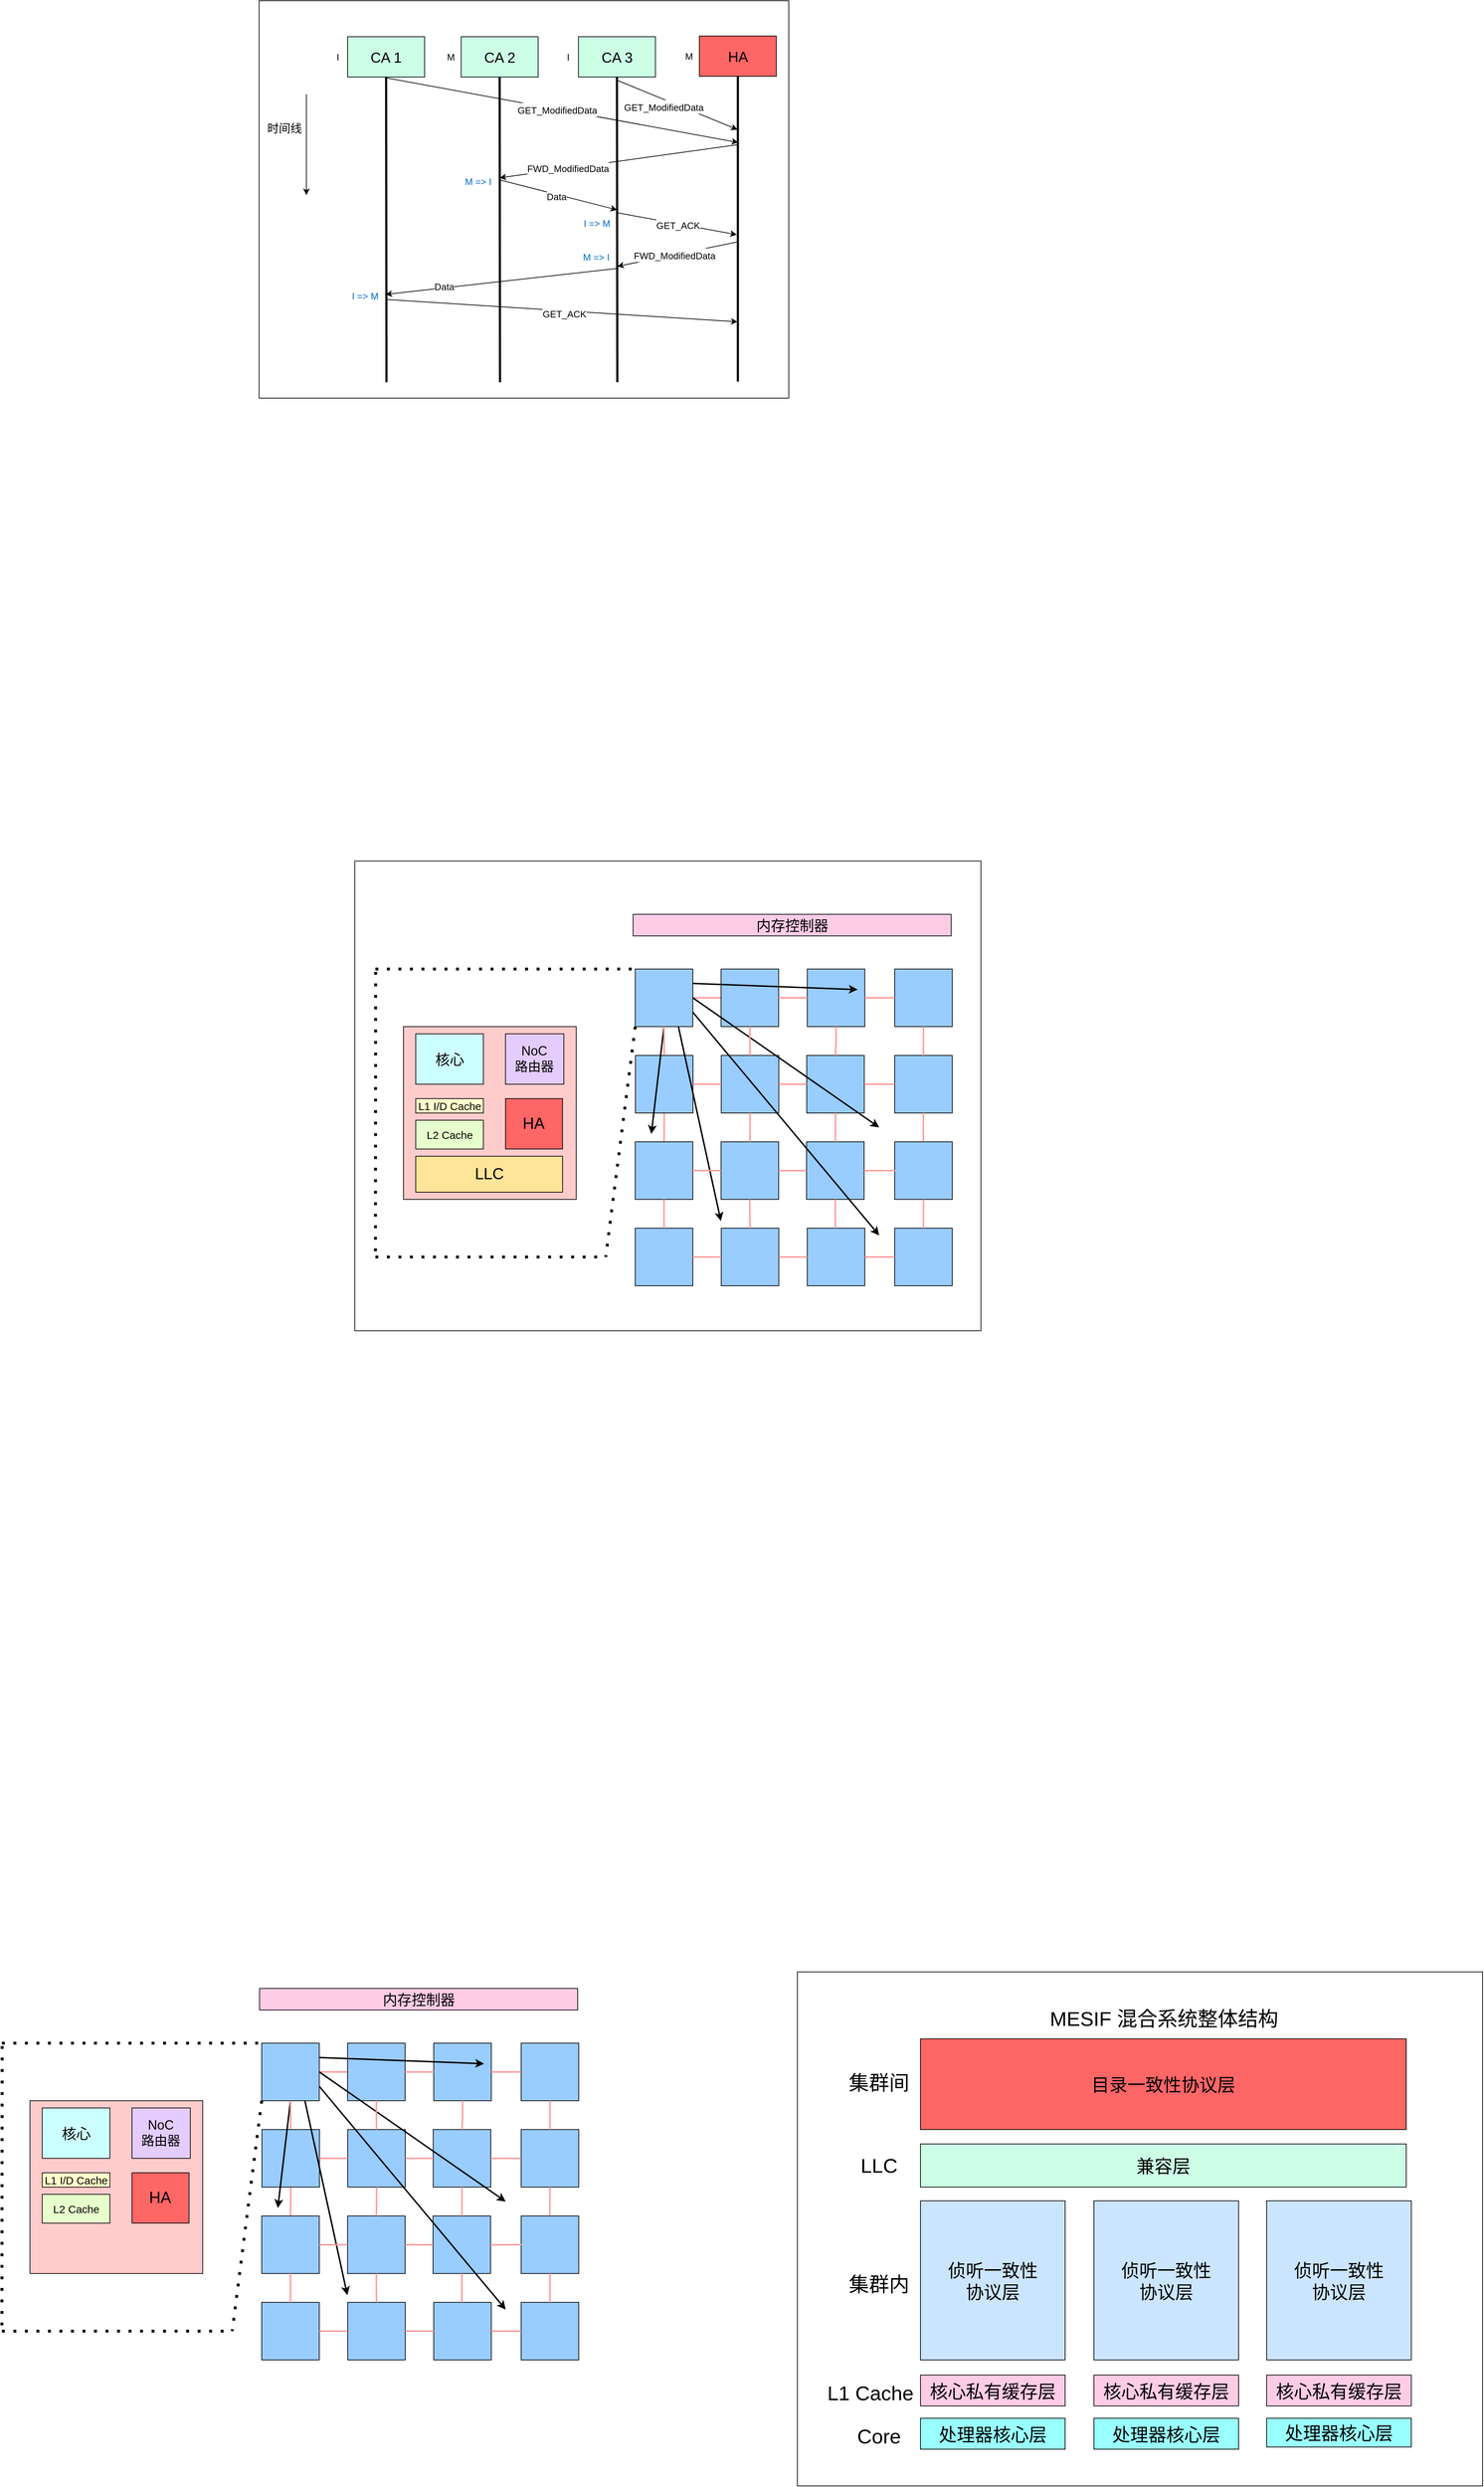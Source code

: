 <mxfile version="21.0.6" type="github">
  <diagram name="第 1 页" id="1rEfDb2yiEY_MHK7PYJG">
    <mxGraphModel dx="2028" dy="991" grid="0" gridSize="10" guides="1" tooltips="1" connect="1" arrows="1" fold="1" page="0" pageScale="1" pageWidth="827" pageHeight="1169" math="0" shadow="0">
      <root>
        <mxCell id="0" />
        <mxCell id="1" parent="0" />
        <mxCell id="KGkpmuMd2QOw67kdI5tv-34" value="" style="rounded=0;whiteSpace=wrap;html=1;sketch=0;fillStyle=auto;strokeWidth=1;fontSize=20;aspect=fixed;fillColor=default;" parent="1" vertex="1">
          <mxGeometry x="200" y="282" width="736" height="552" as="geometry" />
        </mxCell>
        <mxCell id="KGkpmuMd2QOw67kdI5tv-1" value="CA 1" style="rounded=0;whiteSpace=wrap;html=1;sketch=0;fillStyle=auto;strokeWidth=1;fontSize=20;fillColor=#CCFFE6;" parent="1" vertex="1">
          <mxGeometry x="323" y="332" width="107" height="56" as="geometry" />
        </mxCell>
        <mxCell id="KGkpmuMd2QOw67kdI5tv-2" value="CA 2" style="rounded=0;whiteSpace=wrap;html=1;sketch=0;fillStyle=auto;strokeWidth=1;fontSize=20;fillColor=#CCFFE6;" parent="1" vertex="1">
          <mxGeometry x="480.75" y="332" width="107" height="56" as="geometry" />
        </mxCell>
        <mxCell id="KGkpmuMd2QOw67kdI5tv-3" value="CA 3" style="rounded=0;whiteSpace=wrap;html=1;sketch=0;fillStyle=auto;strokeWidth=1;fontSize=20;fillColor=#CCFFE6;" parent="1" vertex="1">
          <mxGeometry x="643.75" y="332" width="107" height="56" as="geometry" />
        </mxCell>
        <mxCell id="KGkpmuMd2QOw67kdI5tv-4" value="" style="endArrow=none;html=1;rounded=0;fontSize=18;strokeWidth=3;exitX=0.5;exitY=1;exitDx=0;exitDy=0;" parent="1" source="KGkpmuMd2QOw67kdI5tv-1" edge="1">
          <mxGeometry width="50" height="50" relative="1" as="geometry">
            <mxPoint x="312" y="542" as="sourcePoint" />
            <mxPoint x="377" y="812" as="targetPoint" />
          </mxGeometry>
        </mxCell>
        <mxCell id="KGkpmuMd2QOw67kdI5tv-5" value="" style="endArrow=none;html=1;rounded=0;fontSize=18;strokeWidth=3;exitX=0.5;exitY=1;exitDx=0;exitDy=0;" parent="1" source="KGkpmuMd2QOw67kdI5tv-2" edge="1">
          <mxGeometry width="50" height="50" relative="1" as="geometry">
            <mxPoint x="546.5" y="402" as="sourcePoint" />
            <mxPoint x="534.75" y="812" as="targetPoint" />
          </mxGeometry>
        </mxCell>
        <mxCell id="KGkpmuMd2QOw67kdI5tv-6" value="" style="endArrow=none;html=1;rounded=0;fontSize=18;strokeWidth=3;exitX=0.5;exitY=1;exitDx=0;exitDy=0;" parent="1" source="KGkpmuMd2QOw67kdI5tv-3" edge="1">
          <mxGeometry width="50" height="50" relative="1" as="geometry">
            <mxPoint x="711.75" y="702" as="sourcePoint" />
            <mxPoint x="697.75" y="812" as="targetPoint" />
          </mxGeometry>
        </mxCell>
        <mxCell id="KGkpmuMd2QOw67kdI5tv-7" value="" style="endArrow=classic;html=1;rounded=0;fontSize=16;" parent="1" edge="1">
          <mxGeometry width="50" height="50" relative="1" as="geometry">
            <mxPoint x="265.75" y="412" as="sourcePoint" />
            <mxPoint x="265.75" y="552" as="targetPoint" />
          </mxGeometry>
        </mxCell>
        <mxCell id="KGkpmuMd2QOw67kdI5tv-8" value="I" style="text;html=1;align=center;verticalAlign=middle;resizable=0;points=[];autosize=1;strokeColor=none;fillColor=none;fontSize=13;" parent="1" vertex="1">
          <mxGeometry x="294" y="345" width="30" height="30" as="geometry" />
        </mxCell>
        <mxCell id="KGkpmuMd2QOw67kdI5tv-9" value="M" style="text;html=1;align=center;verticalAlign=middle;resizable=0;points=[];autosize=1;strokeColor=none;fillColor=none;fontSize=13;" parent="1" vertex="1">
          <mxGeometry x="451.75" y="346" width="29" height="28" as="geometry" />
        </mxCell>
        <mxCell id="KGkpmuMd2QOw67kdI5tv-10" value="I" style="text;html=1;align=center;verticalAlign=middle;resizable=0;points=[];autosize=1;strokeColor=none;fillColor=none;fontSize=13;" parent="1" vertex="1">
          <mxGeometry x="613.75" y="345" width="30" height="30" as="geometry" />
        </mxCell>
        <mxCell id="KGkpmuMd2QOw67kdI5tv-11" value="&lt;span style=&quot;font-size: 13px;&quot;&gt;&lt;font color=&quot;#0066cc&quot;&gt;M =&amp;gt; I&lt;/font&gt;&lt;br&gt;&lt;/span&gt;" style="text;html=1;align=center;verticalAlign=middle;resizable=0;points=[];autosize=1;strokeColor=none;fillColor=none;fontSize=16;labelBackgroundColor=default;" parent="1" vertex="1">
          <mxGeometry x="476.75" y="516" width="55" height="31" as="geometry" />
        </mxCell>
        <mxCell id="KGkpmuMd2QOw67kdI5tv-12" value="" style="endArrow=classic;html=1;rounded=0;fontSize=13;entryX=1.011;entryY=-0.048;entryDx=0;entryDy=0;entryPerimeter=0;" parent="1" target="KGkpmuMd2QOw67kdI5tv-13" edge="1">
          <mxGeometry width="50" height="50" relative="1" as="geometry">
            <mxPoint x="534.75" y="531" as="sourcePoint" />
            <mxPoint x="699.75" y="575" as="targetPoint" />
          </mxGeometry>
        </mxCell>
        <mxCell id="KGkpmuMd2QOw67kdI5tv-13" value="&lt;span style=&quot;font-size: 13px;&quot;&gt;&lt;font color=&quot;#0066cc&quot;&gt;I =&amp;gt; M&lt;/font&gt;&lt;br&gt;&lt;/span&gt;" style="text;html=1;align=center;verticalAlign=middle;resizable=0;points=[];autosize=1;strokeColor=none;fillColor=none;fontSize=16;labelBackgroundColor=default;" parent="1" vertex="1">
          <mxGeometry x="641.75" y="574" width="55" height="31" as="geometry" />
        </mxCell>
        <mxCell id="KGkpmuMd2QOw67kdI5tv-14" value="" style="endArrow=classic;html=1;rounded=0;fontSize=13;" parent="1" edge="1">
          <mxGeometry width="50" height="50" relative="1" as="geometry">
            <mxPoint x="698.75" y="393" as="sourcePoint" />
            <mxPoint x="864.75" y="461" as="targetPoint" />
          </mxGeometry>
        </mxCell>
        <mxCell id="KGkpmuMd2QOw67kdI5tv-15" value="&lt;span style=&quot;font-size: 13px;&quot;&gt;GET_ModifiedData&lt;br&gt;&lt;/span&gt;" style="text;html=1;align=center;verticalAlign=middle;resizable=0;points=[];autosize=1;strokeColor=none;fillColor=none;fontSize=16;labelBackgroundColor=default;" parent="1" vertex="1">
          <mxGeometry x="697.75" y="413" width="129" height="31" as="geometry" />
        </mxCell>
        <mxCell id="KGkpmuMd2QOw67kdI5tv-16" value="&lt;span style=&quot;font-size: 13px;&quot;&gt;Data&lt;br&gt;&lt;/span&gt;" style="text;html=1;align=center;verticalAlign=middle;resizable=0;points=[];autosize=1;strokeColor=none;fillColor=none;fontSize=16;labelBackgroundColor=default;" parent="1" vertex="1">
          <mxGeometry x="590.75" y="537" width="45" height="31" as="geometry" />
        </mxCell>
        <mxCell id="KGkpmuMd2QOw67kdI5tv-17" value="" style="endArrow=classic;html=1;rounded=0;fontSize=13;" parent="1" edge="1">
          <mxGeometry width="50" height="50" relative="1" as="geometry">
            <mxPoint x="375.75" y="389" as="sourcePoint" />
            <mxPoint x="865.75" y="479" as="targetPoint" />
          </mxGeometry>
        </mxCell>
        <mxCell id="KGkpmuMd2QOw67kdI5tv-18" value="&lt;span style=&quot;font-size: 13px;&quot;&gt;GET_ModifiedData&lt;br&gt;&lt;/span&gt;" style="text;html=1;align=center;verticalAlign=middle;resizable=0;points=[];autosize=1;strokeColor=none;fillColor=none;fontSize=16;labelBackgroundColor=default;" parent="1" vertex="1">
          <mxGeometry x="549.75" y="417" width="129" height="31" as="geometry" />
        </mxCell>
        <mxCell id="KGkpmuMd2QOw67kdI5tv-19" value="HA" style="rounded=0;whiteSpace=wrap;html=1;sketch=0;fillStyle=auto;strokeWidth=1;fontSize=20;fillColor=#FF6666;" parent="1" vertex="1">
          <mxGeometry x="811.75" y="331" width="107" height="56" as="geometry" />
        </mxCell>
        <mxCell id="KGkpmuMd2QOw67kdI5tv-20" value="" style="endArrow=none;html=1;rounded=0;fontSize=18;strokeWidth=3;exitX=0.5;exitY=1;exitDx=0;exitDy=0;" parent="1" source="KGkpmuMd2QOw67kdI5tv-19" edge="1">
          <mxGeometry width="50" height="50" relative="1" as="geometry">
            <mxPoint x="788.25" y="631" as="sourcePoint" />
            <mxPoint x="865.25" y="811" as="targetPoint" />
          </mxGeometry>
        </mxCell>
        <mxCell id="KGkpmuMd2QOw67kdI5tv-21" value="M" style="text;html=1;align=center;verticalAlign=middle;resizable=0;points=[];autosize=1;strokeColor=none;fillColor=none;fontSize=13;" parent="1" vertex="1">
          <mxGeometry x="781.75" y="344" width="30" height="30" as="geometry" />
        </mxCell>
        <mxCell id="KGkpmuMd2QOw67kdI5tv-22" value="" style="endArrow=classic;html=1;rounded=0;fontSize=13;exitX=1.04;exitY=0.089;exitDx=0;exitDy=0;exitPerimeter=0;" parent="1" source="KGkpmuMd2QOw67kdI5tv-13" edge="1">
          <mxGeometry width="50" height="50" relative="1" as="geometry">
            <mxPoint x="739.75" y="502" as="sourcePoint" />
            <mxPoint x="863.75" y="607" as="targetPoint" />
          </mxGeometry>
        </mxCell>
        <mxCell id="KGkpmuMd2QOw67kdI5tv-23" value="" style="endArrow=classic;html=1;rounded=0;fontSize=13;entryX=1.044;entryY=0.389;entryDx=0;entryDy=0;entryPerimeter=0;" parent="1" target="KGkpmuMd2QOw67kdI5tv-11" edge="1">
          <mxGeometry width="50" height="50" relative="1" as="geometry">
            <mxPoint x="864.75" y="482" as="sourcePoint" />
            <mxPoint x="928.75" y="564" as="targetPoint" />
          </mxGeometry>
        </mxCell>
        <mxCell id="KGkpmuMd2QOw67kdI5tv-24" value="&lt;span style=&quot;font-size: 13px;&quot;&gt;GET_ACK&lt;br&gt;&lt;/span&gt;" style="text;html=1;align=center;verticalAlign=middle;resizable=0;points=[];autosize=1;strokeColor=none;fillColor=none;fontSize=16;labelBackgroundColor=default;" parent="1" vertex="1">
          <mxGeometry x="742.75" y="577" width="79" height="31" as="geometry" />
        </mxCell>
        <mxCell id="KGkpmuMd2QOw67kdI5tv-25" value="&lt;span style=&quot;font-size: 13px;&quot;&gt;FWD_ModifiedData&lt;br&gt;&lt;/span&gt;" style="text;html=1;align=center;verticalAlign=middle;resizable=0;points=[];autosize=1;strokeColor=none;fillColor=none;fontSize=16;labelBackgroundColor=default;" parent="1" vertex="1">
          <mxGeometry x="563.75" y="498" width="131" height="31" as="geometry" />
        </mxCell>
        <mxCell id="KGkpmuMd2QOw67kdI5tv-26" value="" style="endArrow=classic;html=1;rounded=0;fontSize=13;" parent="1" edge="1">
          <mxGeometry width="50" height="50" relative="1" as="geometry">
            <mxPoint x="864.75" y="617" as="sourcePoint" />
            <mxPoint x="697.75" y="651" as="targetPoint" />
          </mxGeometry>
        </mxCell>
        <mxCell id="KGkpmuMd2QOw67kdI5tv-27" value="&lt;span style=&quot;font-size: 13px;&quot;&gt;FWD_ModifiedData&lt;br&gt;&lt;/span&gt;" style="text;html=1;align=center;verticalAlign=middle;resizable=0;points=[];autosize=1;strokeColor=none;fillColor=none;fontSize=16;labelBackgroundColor=default;" parent="1" vertex="1">
          <mxGeometry x="711.75" y="619" width="131" height="31" as="geometry" />
        </mxCell>
        <mxCell id="KGkpmuMd2QOw67kdI5tv-28" value="" style="endArrow=classic;html=1;rounded=0;fontSize=13;" parent="1" edge="1">
          <mxGeometry width="50" height="50" relative="1" as="geometry">
            <mxPoint x="696.75" y="654" as="sourcePoint" />
            <mxPoint x="375.75" y="690" as="targetPoint" />
          </mxGeometry>
        </mxCell>
        <mxCell id="KGkpmuMd2QOw67kdI5tv-29" value="&lt;span style=&quot;font-size: 13px;&quot;&gt;Data&lt;br&gt;&lt;/span&gt;" style="text;html=1;align=center;verticalAlign=middle;resizable=0;points=[];autosize=1;strokeColor=none;fillColor=none;fontSize=16;labelBackgroundColor=default;" parent="1" vertex="1">
          <mxGeometry x="434.75" y="662" width="45" height="31" as="geometry" />
        </mxCell>
        <mxCell id="KGkpmuMd2QOw67kdI5tv-30" value="&lt;span style=&quot;font-size: 13px;&quot;&gt;&lt;font color=&quot;#0066cc&quot;&gt;M =&amp;gt; I&lt;/font&gt;&lt;br&gt;&lt;/span&gt;" style="text;html=1;align=center;verticalAlign=middle;resizable=0;points=[];autosize=1;strokeColor=none;fillColor=none;fontSize=16;labelBackgroundColor=default;" parent="1" vertex="1">
          <mxGeometry x="640.75" y="621" width="55" height="31" as="geometry" />
        </mxCell>
        <mxCell id="KGkpmuMd2QOw67kdI5tv-31" value="&lt;span style=&quot;font-size: 13px;&quot;&gt;&lt;font color=&quot;#0066cc&quot;&gt;I =&amp;gt; M&lt;/font&gt;&lt;br&gt;&lt;/span&gt;" style="text;html=1;align=center;verticalAlign=middle;resizable=0;points=[];autosize=1;strokeColor=none;fillColor=none;fontSize=16;labelBackgroundColor=default;" parent="1" vertex="1">
          <mxGeometry x="319.75" y="675" width="55" height="31" as="geometry" />
        </mxCell>
        <mxCell id="KGkpmuMd2QOw67kdI5tv-32" value="" style="endArrow=classic;html=1;rounded=0;fontSize=13;" parent="1" edge="1">
          <mxGeometry width="50" height="50" relative="1" as="geometry">
            <mxPoint x="376.75" y="697" as="sourcePoint" />
            <mxPoint x="864.75" y="728" as="targetPoint" />
          </mxGeometry>
        </mxCell>
        <mxCell id="KGkpmuMd2QOw67kdI5tv-33" value="&lt;span style=&quot;font-size: 13px;&quot;&gt;GET_ACK&lt;br&gt;&lt;/span&gt;" style="text;html=1;align=center;verticalAlign=middle;resizable=0;points=[];autosize=1;strokeColor=none;fillColor=none;fontSize=16;labelBackgroundColor=default;" parent="1" vertex="1">
          <mxGeometry x="584.75" y="700" width="79" height="31" as="geometry" />
        </mxCell>
        <mxCell id="KGkpmuMd2QOw67kdI5tv-35" value="时间线" style="text;html=1;align=center;verticalAlign=middle;resizable=0;points=[];autosize=1;strokeColor=none;fillColor=none;fontSize=16;" parent="1" vertex="1">
          <mxGeometry x="200" y="444" width="70" height="30" as="geometry" />
        </mxCell>
        <mxCell id="KPo1hF3Pp7Ah8lo9h1-q-1" value="" style="rounded=0;whiteSpace=wrap;html=1;sketch=0;fillStyle=auto;strokeWidth=1;fontSize=20;aspect=fixed;" vertex="1" parent="1">
          <mxGeometry x="333" y="1477" width="869.99" height="652.5" as="geometry" />
        </mxCell>
        <mxCell id="KPo1hF3Pp7Ah8lo9h1-q-35" style="edgeStyle=orthogonalEdgeStyle;rounded=0;orthogonalLoop=1;jettySize=auto;html=1;exitX=1;exitY=0.5;exitDx=0;exitDy=0;endArrow=none;endFill=0;strokeColor=#FF9999;strokeWidth=2;" edge="1" parent="1" source="KPo1hF3Pp7Ah8lo9h1-q-2" target="KPo1hF3Pp7Ah8lo9h1-q-3">
          <mxGeometry relative="1" as="geometry" />
        </mxCell>
        <mxCell id="KPo1hF3Pp7Ah8lo9h1-q-2" value="" style="whiteSpace=wrap;html=1;aspect=fixed;labelBackgroundColor=default;strokeColor=default;fontSize=13;fillColor=#99CCFF;" vertex="1" parent="1">
          <mxGeometry x="722.66" y="1627" width="80" height="80" as="geometry" />
        </mxCell>
        <mxCell id="KPo1hF3Pp7Ah8lo9h1-q-3" value="" style="whiteSpace=wrap;html=1;aspect=fixed;labelBackgroundColor=default;strokeColor=default;fontSize=13;fillColor=#99CCFF;" vertex="1" parent="1">
          <mxGeometry x="841.91" y="1627" width="80" height="80" as="geometry" />
        </mxCell>
        <mxCell id="KPo1hF3Pp7Ah8lo9h1-q-4" value="" style="whiteSpace=wrap;html=1;aspect=fixed;labelBackgroundColor=default;strokeColor=default;fontSize=13;fillColor=#99CCFF;" vertex="1" parent="1">
          <mxGeometry x="961.66" y="1627" width="80" height="80" as="geometry" />
        </mxCell>
        <mxCell id="KPo1hF3Pp7Ah8lo9h1-q-36" style="edgeStyle=orthogonalEdgeStyle;rounded=0;orthogonalLoop=1;jettySize=auto;html=1;exitX=0.5;exitY=1;exitDx=0;exitDy=0;strokeWidth=2;endArrow=none;endFill=0;strokeColor=#FF9999;" edge="1" parent="1" source="KPo1hF3Pp7Ah8lo9h1-q-5" target="KPo1hF3Pp7Ah8lo9h1-q-8">
          <mxGeometry relative="1" as="geometry" />
        </mxCell>
        <mxCell id="KPo1hF3Pp7Ah8lo9h1-q-5" value="" style="whiteSpace=wrap;html=1;aspect=fixed;labelBackgroundColor=default;strokeColor=default;fontSize=13;fillColor=#99CCFF;" vertex="1" parent="1">
          <mxGeometry x="722.91" y="1747" width="80" height="80" as="geometry" />
        </mxCell>
        <mxCell id="KPo1hF3Pp7Ah8lo9h1-q-6" value="" style="whiteSpace=wrap;html=1;aspect=fixed;labelBackgroundColor=default;strokeColor=default;fontSize=13;fillColor=#99CCFF;" vertex="1" parent="1">
          <mxGeometry x="842.16" y="1747" width="80" height="80" as="geometry" />
        </mxCell>
        <mxCell id="KPo1hF3Pp7Ah8lo9h1-q-7" value="" style="whiteSpace=wrap;html=1;aspect=fixed;labelBackgroundColor=default;strokeColor=default;fontSize=13;fillColor=#99CCFF;" vertex="1" parent="1">
          <mxGeometry x="960.91" y="1747" width="80" height="80" as="geometry" />
        </mxCell>
        <mxCell id="KPo1hF3Pp7Ah8lo9h1-q-8" value="" style="whiteSpace=wrap;html=1;aspect=fixed;labelBackgroundColor=default;strokeColor=default;fontSize=13;fillColor=#99CCFF;" vertex="1" parent="1">
          <mxGeometry x="722.66" y="1867" width="80" height="80" as="geometry" />
        </mxCell>
        <mxCell id="KPo1hF3Pp7Ah8lo9h1-q-9" value="" style="whiteSpace=wrap;html=1;aspect=fixed;labelBackgroundColor=default;strokeColor=default;fontSize=13;fillColor=#99CCFF;" vertex="1" parent="1">
          <mxGeometry x="841.91" y="1867" width="80" height="80" as="geometry" />
        </mxCell>
        <mxCell id="KPo1hF3Pp7Ah8lo9h1-q-10" value="" style="whiteSpace=wrap;html=1;aspect=fixed;labelBackgroundColor=default;strokeColor=default;fontSize=13;fillColor=#99CCFF;" vertex="1" parent="1">
          <mxGeometry x="960.66" y="1867" width="80" height="80" as="geometry" />
        </mxCell>
        <mxCell id="KPo1hF3Pp7Ah8lo9h1-q-11" value="&lt;font style=&quot;font-size: 20px;&quot;&gt;内存控制器&lt;/font&gt;" style="rounded=0;whiteSpace=wrap;html=1;labelBackgroundColor=none;strokeColor=default;fontSize=13;fillColor=#FFCCE6;" vertex="1" parent="1">
          <mxGeometry x="719.66" y="1551" width="442" height="30" as="geometry" />
        </mxCell>
        <mxCell id="KPo1hF3Pp7Ah8lo9h1-q-12" value="" style="whiteSpace=wrap;html=1;aspect=fixed;labelBackgroundColor=default;strokeColor=default;fontSize=13;fillColor=#99CCFF;" vertex="1" parent="1">
          <mxGeometry x="1083.16" y="1627" width="80" height="80" as="geometry" />
        </mxCell>
        <mxCell id="KPo1hF3Pp7Ah8lo9h1-q-13" value="" style="whiteSpace=wrap;html=1;aspect=fixed;labelBackgroundColor=default;strokeColor=default;fontSize=13;fillColor=#99CCFF;" vertex="1" parent="1">
          <mxGeometry x="1083.16" y="1747" width="80" height="80" as="geometry" />
        </mxCell>
        <mxCell id="KPo1hF3Pp7Ah8lo9h1-q-14" value="" style="whiteSpace=wrap;html=1;aspect=fixed;labelBackgroundColor=default;strokeColor=default;fontSize=13;fillColor=#99CCFF;" vertex="1" parent="1">
          <mxGeometry x="1083.16" y="1867" width="80" height="80" as="geometry" />
        </mxCell>
        <mxCell id="KPo1hF3Pp7Ah8lo9h1-q-15" value="" style="whiteSpace=wrap;html=1;aspect=fixed;labelBackgroundColor=default;strokeColor=default;fontSize=13;fillColor=#99CCFF;" vertex="1" parent="1">
          <mxGeometry x="722.66" y="1987" width="80" height="80" as="geometry" />
        </mxCell>
        <mxCell id="KPo1hF3Pp7Ah8lo9h1-q-16" value="" style="whiteSpace=wrap;html=1;aspect=fixed;labelBackgroundColor=default;strokeColor=default;fontSize=13;fillColor=#99CCFF;" vertex="1" parent="1">
          <mxGeometry x="842.16" y="1987" width="80" height="80" as="geometry" />
        </mxCell>
        <mxCell id="KPo1hF3Pp7Ah8lo9h1-q-17" value="" style="whiteSpace=wrap;html=1;aspect=fixed;labelBackgroundColor=default;strokeColor=default;fontSize=13;fillColor=#99CCFF;" vertex="1" parent="1">
          <mxGeometry x="961.66" y="1987" width="80" height="80" as="geometry" />
        </mxCell>
        <mxCell id="KPo1hF3Pp7Ah8lo9h1-q-18" value="" style="whiteSpace=wrap;html=1;aspect=fixed;labelBackgroundColor=default;strokeColor=default;fontSize=13;fillColor=#99CCFF;" vertex="1" parent="1">
          <mxGeometry x="1083.16" y="1987" width="80" height="80" as="geometry" />
        </mxCell>
        <mxCell id="KPo1hF3Pp7Ah8lo9h1-q-19" value="" style="whiteSpace=wrap;html=1;aspect=fixed;labelBackgroundColor=default;strokeColor=default;fontSize=13;fillColor=#FFCCCC;" vertex="1" parent="1">
          <mxGeometry x="400.66" y="1707" width="240" height="240" as="geometry" />
        </mxCell>
        <mxCell id="KPo1hF3Pp7Ah8lo9h1-q-20" value="&lt;font style=&quot;font-size: 15px;&quot;&gt;L1 I/D Cache&lt;/font&gt;" style="rounded=0;whiteSpace=wrap;html=1;labelBackgroundColor=none;strokeColor=default;fontSize=13;fillColor=#FFFFCC;" vertex="1" parent="1">
          <mxGeometry x="417.66" y="1807" width="94" height="20" as="geometry" />
        </mxCell>
        <mxCell id="KPo1hF3Pp7Ah8lo9h1-q-21" value="&lt;font style=&quot;font-size: 18px;&quot;&gt;NoC&lt;br&gt;路由器&lt;/font&gt;" style="rounded=0;whiteSpace=wrap;html=1;labelBackgroundColor=none;strokeColor=default;fontSize=13;fillColor=#E5CCFF;" vertex="1" parent="1">
          <mxGeometry x="542.41" y="1717" width="81" height="70" as="geometry" />
        </mxCell>
        <mxCell id="KPo1hF3Pp7Ah8lo9h1-q-22" value="&lt;font style=&quot;font-size: 20px;&quot;&gt;核心&lt;/font&gt;" style="rounded=0;whiteSpace=wrap;html=1;labelBackgroundColor=none;strokeColor=default;fontSize=13;fillColor=#CCFFFF;" vertex="1" parent="1">
          <mxGeometry x="417.66" y="1717" width="94" height="70" as="geometry" />
        </mxCell>
        <mxCell id="KPo1hF3Pp7Ah8lo9h1-q-23" value="&lt;font style=&quot;font-size: 15px;&quot;&gt;L2 Cache&lt;/font&gt;" style="rounded=0;whiteSpace=wrap;html=1;labelBackgroundColor=none;strokeColor=default;fontSize=13;fillColor=#E6FFCC;" vertex="1" parent="1">
          <mxGeometry x="417.66" y="1837" width="94" height="40" as="geometry" />
        </mxCell>
        <mxCell id="KPo1hF3Pp7Ah8lo9h1-q-24" value="&lt;font style=&quot;font-size: 22px;&quot;&gt;LLC&lt;/font&gt;" style="rounded=0;whiteSpace=wrap;html=1;labelBackgroundColor=none;strokeColor=default;fontSize=13;fillColor=#FFE599;" vertex="1" parent="1">
          <mxGeometry x="417.66" y="1887" width="204" height="50" as="geometry" />
        </mxCell>
        <mxCell id="KPo1hF3Pp7Ah8lo9h1-q-25" value="&lt;font style=&quot;font-size: 22px;&quot;&gt;HA&lt;/font&gt;" style="rounded=0;whiteSpace=wrap;html=1;labelBackgroundColor=none;strokeColor=default;fontSize=13;fillColor=#FF6666;" vertex="1" parent="1">
          <mxGeometry x="542.41" y="1807" width="79.25" height="70" as="geometry" />
        </mxCell>
        <mxCell id="KPo1hF3Pp7Ah8lo9h1-q-26" style="edgeStyle=none;rounded=0;orthogonalLoop=1;jettySize=auto;html=1;exitX=0.5;exitY=1;exitDx=0;exitDy=0;fontSize=13;endArrow=classic;endFill=1;strokeWidth=2;" edge="1" parent="1" source="KPo1hF3Pp7Ah8lo9h1-q-2">
          <mxGeometry relative="1" as="geometry">
            <mxPoint x="745" y="1856" as="targetPoint" />
          </mxGeometry>
        </mxCell>
        <mxCell id="KPo1hF3Pp7Ah8lo9h1-q-27" style="edgeStyle=none;rounded=0;orthogonalLoop=1;jettySize=auto;html=1;exitX=1;exitY=0.75;exitDx=0;exitDy=0;fontSize=13;endArrow=classic;endFill=1;strokeWidth=2;" edge="1" parent="1" source="KPo1hF3Pp7Ah8lo9h1-q-2">
          <mxGeometry relative="1" as="geometry">
            <mxPoint x="1061.66" y="1997" as="targetPoint" />
          </mxGeometry>
        </mxCell>
        <mxCell id="KPo1hF3Pp7Ah8lo9h1-q-28" style="edgeStyle=none;rounded=0;orthogonalLoop=1;jettySize=auto;html=1;exitX=1;exitY=0.5;exitDx=0;exitDy=0;fontSize=13;endArrow=classic;endFill=1;strokeWidth=2;" edge="1" parent="1" source="KPo1hF3Pp7Ah8lo9h1-q-2">
          <mxGeometry relative="1" as="geometry">
            <mxPoint x="1061.66" y="1847" as="targetPoint" />
          </mxGeometry>
        </mxCell>
        <mxCell id="KPo1hF3Pp7Ah8lo9h1-q-29" style="edgeStyle=none;rounded=0;orthogonalLoop=1;jettySize=auto;html=1;exitX=1;exitY=0.25;exitDx=0;exitDy=0;fontSize=13;endArrow=classic;endFill=1;strokeWidth=2;" edge="1" parent="1" source="KPo1hF3Pp7Ah8lo9h1-q-2">
          <mxGeometry relative="1" as="geometry">
            <mxPoint x="1031.66" y="1655.513" as="targetPoint" />
          </mxGeometry>
        </mxCell>
        <mxCell id="KPo1hF3Pp7Ah8lo9h1-q-30" style="edgeStyle=none;rounded=0;orthogonalLoop=1;jettySize=auto;html=1;exitX=0.75;exitY=1;exitDx=0;exitDy=0;fontSize=13;endArrow=classic;endFill=1;strokeWidth=2;" edge="1" parent="1" source="KPo1hF3Pp7Ah8lo9h1-q-2">
          <mxGeometry relative="1" as="geometry">
            <mxPoint x="841.66" y="1977" as="targetPoint" />
          </mxGeometry>
        </mxCell>
        <mxCell id="KPo1hF3Pp7Ah8lo9h1-q-31" value="" style="endArrow=none;dashed=1;html=1;dashPattern=1 3;strokeWidth=4;rounded=0;strokeColor=default;fontSize=15;endSize=6;elbow=vertical;entryX=0;entryY=0;entryDx=0;entryDy=0;" edge="1" parent="1" target="KPo1hF3Pp7Ah8lo9h1-q-2">
          <mxGeometry width="50" height="50" relative="1" as="geometry">
            <mxPoint x="361.66" y="1627" as="sourcePoint" />
            <mxPoint x="671.66" y="1627" as="targetPoint" />
          </mxGeometry>
        </mxCell>
        <mxCell id="KPo1hF3Pp7Ah8lo9h1-q-32" value="" style="endArrow=none;dashed=1;html=1;dashPattern=1 3;strokeWidth=4;rounded=0;strokeColor=default;fontSize=15;endSize=6;elbow=vertical;" edge="1" parent="1">
          <mxGeometry width="50" height="50" relative="1" as="geometry">
            <mxPoint x="362" y="1631" as="sourcePoint" />
            <mxPoint x="361.66" y="2027" as="targetPoint" />
          </mxGeometry>
        </mxCell>
        <mxCell id="KPo1hF3Pp7Ah8lo9h1-q-33" value="" style="endArrow=none;dashed=1;html=1;dashPattern=1 3;strokeWidth=4;rounded=0;strokeColor=default;fontSize=15;endSize=6;elbow=vertical;" edge="1" parent="1">
          <mxGeometry width="50" height="50" relative="1" as="geometry">
            <mxPoint x="361.66" y="2027" as="sourcePoint" />
            <mxPoint x="681.66" y="2027" as="targetPoint" />
          </mxGeometry>
        </mxCell>
        <mxCell id="KPo1hF3Pp7Ah8lo9h1-q-34" value="" style="endArrow=none;dashed=1;html=1;dashPattern=1 3;strokeWidth=4;rounded=0;strokeColor=default;fontSize=15;endSize=6;elbow=vertical;exitX=0;exitY=1;exitDx=0;exitDy=0;" edge="1" parent="1" source="KPo1hF3Pp7Ah8lo9h1-q-2">
          <mxGeometry width="50" height="50" relative="1" as="geometry">
            <mxPoint x="161.66" y="1977" as="sourcePoint" />
            <mxPoint x="681.66" y="2027" as="targetPoint" />
          </mxGeometry>
        </mxCell>
        <mxCell id="KPo1hF3Pp7Ah8lo9h1-q-37" style="edgeStyle=orthogonalEdgeStyle;rounded=0;orthogonalLoop=1;jettySize=auto;html=1;exitX=0.5;exitY=1;exitDx=0;exitDy=0;strokeWidth=2;endArrow=none;endFill=0;strokeColor=#FF9999;entryX=0.5;entryY=0;entryDx=0;entryDy=0;" edge="1" parent="1" source="KPo1hF3Pp7Ah8lo9h1-q-8" target="KPo1hF3Pp7Ah8lo9h1-q-15">
          <mxGeometry relative="1" as="geometry">
            <mxPoint x="676" y="2107" as="sourcePoint" />
            <mxPoint x="676" y="2147" as="targetPoint" />
          </mxGeometry>
        </mxCell>
        <mxCell id="KPo1hF3Pp7Ah8lo9h1-q-38" style="edgeStyle=orthogonalEdgeStyle;rounded=0;orthogonalLoop=1;jettySize=auto;html=1;exitX=1;exitY=0.5;exitDx=0;exitDy=0;strokeWidth=2;endArrow=none;endFill=0;strokeColor=#FF9999;" edge="1" parent="1" source="KPo1hF3Pp7Ah8lo9h1-q-15">
          <mxGeometry relative="1" as="geometry">
            <mxPoint x="817" y="2112" as="sourcePoint" />
            <mxPoint x="842" y="2027" as="targetPoint" />
          </mxGeometry>
        </mxCell>
        <mxCell id="KPo1hF3Pp7Ah8lo9h1-q-39" style="edgeStyle=orthogonalEdgeStyle;rounded=0;orthogonalLoop=1;jettySize=auto;html=1;exitX=1;exitY=0.5;exitDx=0;exitDy=0;strokeWidth=2;endArrow=none;endFill=0;strokeColor=#FF9999;entryX=0;entryY=0.5;entryDx=0;entryDy=0;" edge="1" parent="1" source="KPo1hF3Pp7Ah8lo9h1-q-16" target="KPo1hF3Pp7Ah8lo9h1-q-17">
          <mxGeometry relative="1" as="geometry">
            <mxPoint x="911" y="2091" as="sourcePoint" />
            <mxPoint x="911" y="2131" as="targetPoint" />
          </mxGeometry>
        </mxCell>
        <mxCell id="KPo1hF3Pp7Ah8lo9h1-q-40" style="edgeStyle=orthogonalEdgeStyle;rounded=0;orthogonalLoop=1;jettySize=auto;html=1;exitX=1;exitY=0.5;exitDx=0;exitDy=0;strokeWidth=2;endArrow=none;endFill=0;strokeColor=#FF9999;entryX=0;entryY=0.5;entryDx=0;entryDy=0;" edge="1" parent="1" source="KPo1hF3Pp7Ah8lo9h1-q-17" target="KPo1hF3Pp7Ah8lo9h1-q-18">
          <mxGeometry relative="1" as="geometry">
            <mxPoint x="1047" y="2109" as="sourcePoint" />
            <mxPoint x="1047" y="2149" as="targetPoint" />
          </mxGeometry>
        </mxCell>
        <mxCell id="KPo1hF3Pp7Ah8lo9h1-q-41" style="edgeStyle=orthogonalEdgeStyle;rounded=0;orthogonalLoop=1;jettySize=auto;html=1;exitX=0.5;exitY=1;exitDx=0;exitDy=0;strokeWidth=2;endArrow=none;endFill=0;strokeColor=#FF9999;entryX=0.5;entryY=0;entryDx=0;entryDy=0;" edge="1" parent="1" source="KPo1hF3Pp7Ah8lo9h1-q-14" target="KPo1hF3Pp7Ah8lo9h1-q-18">
          <mxGeometry relative="1" as="geometry">
            <mxPoint x="1215" y="1955" as="sourcePoint" />
            <mxPoint x="1215" y="1995" as="targetPoint" />
          </mxGeometry>
        </mxCell>
        <mxCell id="KPo1hF3Pp7Ah8lo9h1-q-42" style="edgeStyle=orthogonalEdgeStyle;rounded=0;orthogonalLoop=1;jettySize=auto;html=1;exitX=0.5;exitY=1;exitDx=0;exitDy=0;strokeWidth=2;endArrow=none;endFill=0;strokeColor=#FF9999;" edge="1" parent="1" source="KPo1hF3Pp7Ah8lo9h1-q-13">
          <mxGeometry relative="1" as="geometry">
            <mxPoint x="1223" y="1828" as="sourcePoint" />
            <mxPoint x="1123" y="1866" as="targetPoint" />
          </mxGeometry>
        </mxCell>
        <mxCell id="KPo1hF3Pp7Ah8lo9h1-q-43" style="edgeStyle=orthogonalEdgeStyle;rounded=0;orthogonalLoop=1;jettySize=auto;html=1;exitX=0.5;exitY=1;exitDx=0;exitDy=0;strokeWidth=2;endArrow=none;endFill=0;strokeColor=#FF9999;" edge="1" parent="1" source="KPo1hF3Pp7Ah8lo9h1-q-12" target="KPo1hF3Pp7Ah8lo9h1-q-13">
          <mxGeometry relative="1" as="geometry">
            <mxPoint x="1223" y="1724" as="sourcePoint" />
            <mxPoint x="1223" y="1764" as="targetPoint" />
          </mxGeometry>
        </mxCell>
        <mxCell id="KPo1hF3Pp7Ah8lo9h1-q-44" style="edgeStyle=orthogonalEdgeStyle;rounded=0;orthogonalLoop=1;jettySize=auto;html=1;exitX=1;exitY=0.5;exitDx=0;exitDy=0;strokeWidth=2;endArrow=none;endFill=0;strokeColor=#FF9999;entryX=0;entryY=0.5;entryDx=0;entryDy=0;" edge="1" parent="1" source="KPo1hF3Pp7Ah8lo9h1-q-4" target="KPo1hF3Pp7Ah8lo9h1-q-12">
          <mxGeometry relative="1" as="geometry">
            <mxPoint x="1206" y="1685" as="sourcePoint" />
            <mxPoint x="1084" y="1665" as="targetPoint" />
            <Array as="points" />
          </mxGeometry>
        </mxCell>
        <mxCell id="KPo1hF3Pp7Ah8lo9h1-q-45" style="edgeStyle=orthogonalEdgeStyle;rounded=0;orthogonalLoop=1;jettySize=auto;html=1;exitX=1;exitY=0.5;exitDx=0;exitDy=0;strokeWidth=2;endArrow=none;endFill=0;strokeColor=#FF9999;" edge="1" parent="1" source="KPo1hF3Pp7Ah8lo9h1-q-7">
          <mxGeometry relative="1" as="geometry">
            <mxPoint x="1211" y="1782" as="sourcePoint" />
            <mxPoint x="1083" y="1787" as="targetPoint" />
          </mxGeometry>
        </mxCell>
        <mxCell id="KPo1hF3Pp7Ah8lo9h1-q-46" style="edgeStyle=orthogonalEdgeStyle;rounded=0;orthogonalLoop=1;jettySize=auto;html=1;exitX=1;exitY=0.5;exitDx=0;exitDy=0;strokeWidth=2;endArrow=none;endFill=0;strokeColor=#FF9999;" edge="1" parent="1" source="KPo1hF3Pp7Ah8lo9h1-q-10">
          <mxGeometry relative="1" as="geometry">
            <mxPoint x="1228" y="1879" as="sourcePoint" />
            <mxPoint x="1084" y="1907" as="targetPoint" />
          </mxGeometry>
        </mxCell>
        <mxCell id="KPo1hF3Pp7Ah8lo9h1-q-47" style="edgeStyle=orthogonalEdgeStyle;rounded=0;orthogonalLoop=1;jettySize=auto;html=1;strokeWidth=2;endArrow=none;endFill=0;strokeColor=#FF9999;entryX=0;entryY=0.5;entryDx=0;entryDy=0;" edge="1" parent="1" source="KPo1hF3Pp7Ah8lo9h1-q-9" target="KPo1hF3Pp7Ah8lo9h1-q-10">
          <mxGeometry relative="1" as="geometry">
            <mxPoint x="926" y="1964" as="sourcePoint" />
            <mxPoint x="958" y="1907" as="targetPoint" />
          </mxGeometry>
        </mxCell>
        <mxCell id="KPo1hF3Pp7Ah8lo9h1-q-48" style="edgeStyle=orthogonalEdgeStyle;rounded=0;orthogonalLoop=1;jettySize=auto;html=1;exitX=0.5;exitY=1;exitDx=0;exitDy=0;strokeWidth=2;endArrow=none;endFill=0;strokeColor=#FF9999;" edge="1" parent="1" source="KPo1hF3Pp7Ah8lo9h1-q-10" target="KPo1hF3Pp7Ah8lo9h1-q-17">
          <mxGeometry relative="1" as="geometry">
            <mxPoint x="941" y="1964" as="sourcePoint" />
            <mxPoint x="941" y="2004" as="targetPoint" />
            <Array as="points">
              <mxPoint x="1001" y="1977" />
              <mxPoint x="1001" y="1977" />
            </Array>
          </mxGeometry>
        </mxCell>
        <mxCell id="KPo1hF3Pp7Ah8lo9h1-q-49" style="edgeStyle=orthogonalEdgeStyle;rounded=0;orthogonalLoop=1;jettySize=auto;html=1;exitX=0.5;exitY=1;exitDx=0;exitDy=0;strokeWidth=2;endArrow=none;endFill=0;strokeColor=#FF9999;entryX=0.5;entryY=0;entryDx=0;entryDy=0;" edge="1" parent="1" source="KPo1hF3Pp7Ah8lo9h1-q-7" target="KPo1hF3Pp7Ah8lo9h1-q-10">
          <mxGeometry relative="1" as="geometry">
            <mxPoint x="964" y="1837" as="sourcePoint" />
            <mxPoint x="964" y="1877" as="targetPoint" />
          </mxGeometry>
        </mxCell>
        <mxCell id="KPo1hF3Pp7Ah8lo9h1-q-50" style="edgeStyle=orthogonalEdgeStyle;rounded=0;orthogonalLoop=1;jettySize=auto;html=1;exitX=0.5;exitY=1;exitDx=0;exitDy=0;strokeWidth=2;endArrow=none;endFill=0;strokeColor=#FF9999;entryX=0.5;entryY=0;entryDx=0;entryDy=0;" edge="1" parent="1" source="KPo1hF3Pp7Ah8lo9h1-q-4" target="KPo1hF3Pp7Ah8lo9h1-q-7">
          <mxGeometry relative="1" as="geometry">
            <mxPoint x="1042" y="1718" as="sourcePoint" />
            <mxPoint x="1042" y="1758" as="targetPoint" />
          </mxGeometry>
        </mxCell>
        <mxCell id="KPo1hF3Pp7Ah8lo9h1-q-51" style="edgeStyle=orthogonalEdgeStyle;rounded=0;orthogonalLoop=1;jettySize=auto;html=1;exitX=0.5;exitY=1;exitDx=0;exitDy=0;strokeWidth=2;endArrow=none;endFill=0;strokeColor=#FF9999;" edge="1" parent="1" source="KPo1hF3Pp7Ah8lo9h1-q-3" target="KPo1hF3Pp7Ah8lo9h1-q-6">
          <mxGeometry relative="1" as="geometry">
            <mxPoint x="929" y="1715" as="sourcePoint" />
            <mxPoint x="929" y="1755" as="targetPoint" />
          </mxGeometry>
        </mxCell>
        <mxCell id="KPo1hF3Pp7Ah8lo9h1-q-52" style="edgeStyle=orthogonalEdgeStyle;rounded=0;orthogonalLoop=1;jettySize=auto;html=1;exitX=1;exitY=0.5;exitDx=0;exitDy=0;strokeWidth=2;endArrow=none;endFill=0;strokeColor=#FF9999;entryX=0;entryY=0.5;entryDx=0;entryDy=0;" edge="1" parent="1" source="KPo1hF3Pp7Ah8lo9h1-q-6" target="KPo1hF3Pp7Ah8lo9h1-q-7">
          <mxGeometry relative="1" as="geometry">
            <mxPoint x="933" y="1784" as="sourcePoint" />
            <mxPoint x="933" y="1824" as="targetPoint" />
          </mxGeometry>
        </mxCell>
        <mxCell id="KPo1hF3Pp7Ah8lo9h1-q-53" style="edgeStyle=orthogonalEdgeStyle;rounded=0;orthogonalLoop=1;jettySize=auto;html=1;exitX=0.5;exitY=1;exitDx=0;exitDy=0;strokeWidth=2;endArrow=none;endFill=0;strokeColor=#FF9999;entryX=0.5;entryY=0;entryDx=0;entryDy=0;" edge="1" parent="1" source="KPo1hF3Pp7Ah8lo9h1-q-6" target="KPo1hF3Pp7Ah8lo9h1-q-9">
          <mxGeometry relative="1" as="geometry">
            <mxPoint x="890" y="1841" as="sourcePoint" />
            <mxPoint x="890" y="1881" as="targetPoint" />
          </mxGeometry>
        </mxCell>
        <mxCell id="KPo1hF3Pp7Ah8lo9h1-q-54" style="edgeStyle=orthogonalEdgeStyle;rounded=0;orthogonalLoop=1;jettySize=auto;html=1;strokeWidth=2;endArrow=none;endFill=0;strokeColor=#FF9999;entryX=0.5;entryY=0;entryDx=0;entryDy=0;" edge="1" parent="1" source="KPo1hF3Pp7Ah8lo9h1-q-9" target="KPo1hF3Pp7Ah8lo9h1-q-16">
          <mxGeometry relative="1" as="geometry">
            <mxPoint x="887" y="1960" as="sourcePoint" />
            <mxPoint x="882" y="1984" as="targetPoint" />
          </mxGeometry>
        </mxCell>
        <mxCell id="KPo1hF3Pp7Ah8lo9h1-q-55" style="edgeStyle=orthogonalEdgeStyle;rounded=0;orthogonalLoop=1;jettySize=auto;html=1;exitX=1;exitY=0.5;exitDx=0;exitDy=0;strokeWidth=2;endArrow=none;endFill=0;strokeColor=#FF9999;entryX=0;entryY=0.5;entryDx=0;entryDy=0;" edge="1" parent="1" source="KPo1hF3Pp7Ah8lo9h1-q-8" target="KPo1hF3Pp7Ah8lo9h1-q-9">
          <mxGeometry relative="1" as="geometry">
            <mxPoint x="807" y="1965" as="sourcePoint" />
            <mxPoint x="807" y="2005" as="targetPoint" />
          </mxGeometry>
        </mxCell>
        <mxCell id="KPo1hF3Pp7Ah8lo9h1-q-56" style="edgeStyle=orthogonalEdgeStyle;rounded=0;orthogonalLoop=1;jettySize=auto;html=1;exitX=1;exitY=0.5;exitDx=0;exitDy=0;strokeWidth=2;endArrow=none;endFill=0;strokeColor=#FF9999;entryX=0;entryY=0.5;entryDx=0;entryDy=0;" edge="1" parent="1" source="KPo1hF3Pp7Ah8lo9h1-q-5" target="KPo1hF3Pp7Ah8lo9h1-q-6">
          <mxGeometry relative="1" as="geometry">
            <mxPoint x="818" y="1778" as="sourcePoint" />
            <mxPoint x="818" y="1818" as="targetPoint" />
          </mxGeometry>
        </mxCell>
        <mxCell id="KPo1hF3Pp7Ah8lo9h1-q-57" style="edgeStyle=orthogonalEdgeStyle;rounded=0;orthogonalLoop=1;jettySize=auto;html=1;exitX=0.5;exitY=1;exitDx=0;exitDy=0;strokeWidth=2;endArrow=none;endFill=0;strokeColor=#FF9999;" edge="1" parent="1" source="KPo1hF3Pp7Ah8lo9h1-q-2">
          <mxGeometry relative="1" as="geometry">
            <mxPoint x="741" y="1720" as="sourcePoint" />
            <mxPoint x="763" y="1746" as="targetPoint" />
          </mxGeometry>
        </mxCell>
        <mxCell id="KPo1hF3Pp7Ah8lo9h1-q-58" style="edgeStyle=orthogonalEdgeStyle;rounded=0;orthogonalLoop=1;jettySize=auto;html=1;exitX=1;exitY=0.5;exitDx=0;exitDy=0;strokeWidth=2;endArrow=none;endFill=0;strokeColor=#FF9999;entryX=0;entryY=0.5;entryDx=0;entryDy=0;" edge="1" parent="1" source="KPo1hF3Pp7Ah8lo9h1-q-3" target="KPo1hF3Pp7Ah8lo9h1-q-4">
          <mxGeometry relative="1" as="geometry">
            <mxPoint x="940" y="1695" as="sourcePoint" />
            <mxPoint x="940" y="1735" as="targetPoint" />
          </mxGeometry>
        </mxCell>
        <mxCell id="KPo1hF3Pp7Ah8lo9h1-q-59" value="" style="rounded=0;whiteSpace=wrap;html=1;sketch=0;fillStyle=auto;strokeWidth=1;fontSize=20;aspect=fixed;fillColor=#FFFFFF;" vertex="1" parent="1">
          <mxGeometry x="948" y="3020" width="951.99" height="714" as="geometry" />
        </mxCell>
        <mxCell id="KPo1hF3Pp7Ah8lo9h1-q-60" style="edgeStyle=orthogonalEdgeStyle;rounded=0;orthogonalLoop=1;jettySize=auto;html=1;exitX=1;exitY=0.5;exitDx=0;exitDy=0;endArrow=none;endFill=0;strokeColor=#FF9999;strokeWidth=2;" edge="1" parent="1" source="KPo1hF3Pp7Ah8lo9h1-q-61" target="KPo1hF3Pp7Ah8lo9h1-q-62">
          <mxGeometry relative="1" as="geometry" />
        </mxCell>
        <mxCell id="KPo1hF3Pp7Ah8lo9h1-q-61" value="" style="whiteSpace=wrap;html=1;aspect=fixed;labelBackgroundColor=default;strokeColor=default;fontSize=13;fillColor=#99CCFF;" vertex="1" parent="1">
          <mxGeometry x="203.66" y="3119" width="80" height="80" as="geometry" />
        </mxCell>
        <mxCell id="KPo1hF3Pp7Ah8lo9h1-q-62" value="" style="whiteSpace=wrap;html=1;aspect=fixed;labelBackgroundColor=default;strokeColor=default;fontSize=13;fillColor=#99CCFF;" vertex="1" parent="1">
          <mxGeometry x="322.91" y="3119" width="80" height="80" as="geometry" />
        </mxCell>
        <mxCell id="KPo1hF3Pp7Ah8lo9h1-q-63" value="" style="whiteSpace=wrap;html=1;aspect=fixed;labelBackgroundColor=default;strokeColor=default;fontSize=13;fillColor=#99CCFF;" vertex="1" parent="1">
          <mxGeometry x="442.66" y="3119" width="80" height="80" as="geometry" />
        </mxCell>
        <mxCell id="KPo1hF3Pp7Ah8lo9h1-q-64" style="edgeStyle=orthogonalEdgeStyle;rounded=0;orthogonalLoop=1;jettySize=auto;html=1;exitX=0.5;exitY=1;exitDx=0;exitDy=0;strokeWidth=2;endArrow=none;endFill=0;strokeColor=#FF9999;" edge="1" parent="1" source="KPo1hF3Pp7Ah8lo9h1-q-65" target="KPo1hF3Pp7Ah8lo9h1-q-68">
          <mxGeometry relative="1" as="geometry" />
        </mxCell>
        <mxCell id="KPo1hF3Pp7Ah8lo9h1-q-65" value="" style="whiteSpace=wrap;html=1;aspect=fixed;labelBackgroundColor=default;strokeColor=default;fontSize=13;fillColor=#99CCFF;" vertex="1" parent="1">
          <mxGeometry x="203.91" y="3239" width="80" height="80" as="geometry" />
        </mxCell>
        <mxCell id="KPo1hF3Pp7Ah8lo9h1-q-66" value="" style="whiteSpace=wrap;html=1;aspect=fixed;labelBackgroundColor=default;strokeColor=default;fontSize=13;fillColor=#99CCFF;" vertex="1" parent="1">
          <mxGeometry x="323.16" y="3239" width="80" height="80" as="geometry" />
        </mxCell>
        <mxCell id="KPo1hF3Pp7Ah8lo9h1-q-67" value="" style="whiteSpace=wrap;html=1;aspect=fixed;labelBackgroundColor=default;strokeColor=default;fontSize=13;fillColor=#99CCFF;" vertex="1" parent="1">
          <mxGeometry x="441.91" y="3239" width="80" height="80" as="geometry" />
        </mxCell>
        <mxCell id="KPo1hF3Pp7Ah8lo9h1-q-68" value="" style="whiteSpace=wrap;html=1;aspect=fixed;labelBackgroundColor=default;strokeColor=default;fontSize=13;fillColor=#99CCFF;" vertex="1" parent="1">
          <mxGeometry x="203.66" y="3359" width="80" height="80" as="geometry" />
        </mxCell>
        <mxCell id="KPo1hF3Pp7Ah8lo9h1-q-69" value="" style="whiteSpace=wrap;html=1;aspect=fixed;labelBackgroundColor=default;strokeColor=default;fontSize=13;fillColor=#99CCFF;" vertex="1" parent="1">
          <mxGeometry x="322.91" y="3359" width="80" height="80" as="geometry" />
        </mxCell>
        <mxCell id="KPo1hF3Pp7Ah8lo9h1-q-70" value="" style="whiteSpace=wrap;html=1;aspect=fixed;labelBackgroundColor=default;strokeColor=default;fontSize=13;fillColor=#99CCFF;" vertex="1" parent="1">
          <mxGeometry x="441.66" y="3359" width="80" height="80" as="geometry" />
        </mxCell>
        <mxCell id="KPo1hF3Pp7Ah8lo9h1-q-71" value="&lt;font style=&quot;font-size: 20px;&quot;&gt;内存控制器&lt;/font&gt;" style="rounded=0;whiteSpace=wrap;html=1;labelBackgroundColor=none;strokeColor=default;fontSize=13;fillColor=#FFCCE6;" vertex="1" parent="1">
          <mxGeometry x="200.66" y="3043" width="442" height="30" as="geometry" />
        </mxCell>
        <mxCell id="KPo1hF3Pp7Ah8lo9h1-q-72" value="" style="whiteSpace=wrap;html=1;aspect=fixed;labelBackgroundColor=default;strokeColor=default;fontSize=13;fillColor=#99CCFF;" vertex="1" parent="1">
          <mxGeometry x="564.16" y="3119" width="80" height="80" as="geometry" />
        </mxCell>
        <mxCell id="KPo1hF3Pp7Ah8lo9h1-q-73" value="" style="whiteSpace=wrap;html=1;aspect=fixed;labelBackgroundColor=default;strokeColor=default;fontSize=13;fillColor=#99CCFF;" vertex="1" parent="1">
          <mxGeometry x="564.16" y="3239" width="80" height="80" as="geometry" />
        </mxCell>
        <mxCell id="KPo1hF3Pp7Ah8lo9h1-q-74" value="" style="whiteSpace=wrap;html=1;aspect=fixed;labelBackgroundColor=default;strokeColor=default;fontSize=13;fillColor=#99CCFF;" vertex="1" parent="1">
          <mxGeometry x="564.16" y="3359" width="80" height="80" as="geometry" />
        </mxCell>
        <mxCell id="KPo1hF3Pp7Ah8lo9h1-q-75" value="" style="whiteSpace=wrap;html=1;aspect=fixed;labelBackgroundColor=default;strokeColor=default;fontSize=13;fillColor=#99CCFF;" vertex="1" parent="1">
          <mxGeometry x="203.66" y="3479" width="80" height="80" as="geometry" />
        </mxCell>
        <mxCell id="KPo1hF3Pp7Ah8lo9h1-q-76" value="" style="whiteSpace=wrap;html=1;aspect=fixed;labelBackgroundColor=default;strokeColor=default;fontSize=13;fillColor=#99CCFF;" vertex="1" parent="1">
          <mxGeometry x="323.16" y="3479" width="80" height="80" as="geometry" />
        </mxCell>
        <mxCell id="KPo1hF3Pp7Ah8lo9h1-q-77" value="" style="whiteSpace=wrap;html=1;aspect=fixed;labelBackgroundColor=default;strokeColor=default;fontSize=13;fillColor=#99CCFF;" vertex="1" parent="1">
          <mxGeometry x="442.66" y="3479" width="80" height="80" as="geometry" />
        </mxCell>
        <mxCell id="KPo1hF3Pp7Ah8lo9h1-q-78" value="" style="whiteSpace=wrap;html=1;aspect=fixed;labelBackgroundColor=default;strokeColor=default;fontSize=13;fillColor=#99CCFF;" vertex="1" parent="1">
          <mxGeometry x="564.16" y="3479" width="80" height="80" as="geometry" />
        </mxCell>
        <mxCell id="KPo1hF3Pp7Ah8lo9h1-q-79" value="" style="whiteSpace=wrap;html=1;aspect=fixed;labelBackgroundColor=default;strokeColor=default;fontSize=13;fillColor=#FFCCCC;" vertex="1" parent="1">
          <mxGeometry x="-118.34" y="3199" width="240" height="240" as="geometry" />
        </mxCell>
        <mxCell id="KPo1hF3Pp7Ah8lo9h1-q-80" value="&lt;font style=&quot;font-size: 15px;&quot;&gt;L1 I/D Cache&lt;/font&gt;" style="rounded=0;whiteSpace=wrap;html=1;labelBackgroundColor=none;strokeColor=default;fontSize=13;fillColor=#FFFFCC;" vertex="1" parent="1">
          <mxGeometry x="-101.34" y="3299" width="94" height="20" as="geometry" />
        </mxCell>
        <mxCell id="KPo1hF3Pp7Ah8lo9h1-q-81" value="&lt;font style=&quot;font-size: 18px;&quot;&gt;NoC&lt;br&gt;路由器&lt;/font&gt;" style="rounded=0;whiteSpace=wrap;html=1;labelBackgroundColor=none;strokeColor=default;fontSize=13;fillColor=#E5CCFF;" vertex="1" parent="1">
          <mxGeometry x="23.41" y="3209" width="81" height="70" as="geometry" />
        </mxCell>
        <mxCell id="KPo1hF3Pp7Ah8lo9h1-q-82" value="&lt;font style=&quot;font-size: 20px;&quot;&gt;核心&lt;/font&gt;" style="rounded=0;whiteSpace=wrap;html=1;labelBackgroundColor=none;strokeColor=default;fontSize=13;fillColor=#CCFFFF;" vertex="1" parent="1">
          <mxGeometry x="-101.34" y="3209" width="94" height="70" as="geometry" />
        </mxCell>
        <mxCell id="KPo1hF3Pp7Ah8lo9h1-q-83" value="&lt;font style=&quot;font-size: 15px;&quot;&gt;L2 Cache&lt;/font&gt;" style="rounded=0;whiteSpace=wrap;html=1;labelBackgroundColor=none;strokeColor=default;fontSize=13;fillColor=#E6FFCC;" vertex="1" parent="1">
          <mxGeometry x="-101.34" y="3329" width="94" height="40" as="geometry" />
        </mxCell>
        <mxCell id="KPo1hF3Pp7Ah8lo9h1-q-84" value="&lt;font style=&quot;font-size: 25px;&quot;&gt;目录一致性协议层&lt;/font&gt;" style="rounded=0;whiteSpace=wrap;html=1;labelBackgroundColor=none;strokeColor=default;fontSize=13;fillColor=#FF6666;" vertex="1" parent="1">
          <mxGeometry x="1119" y="3113" width="675" height="126" as="geometry" />
        </mxCell>
        <mxCell id="KPo1hF3Pp7Ah8lo9h1-q-85" value="&lt;font style=&quot;font-size: 22px;&quot;&gt;HA&lt;/font&gt;" style="rounded=0;whiteSpace=wrap;html=1;labelBackgroundColor=none;strokeColor=default;fontSize=13;fillColor=#FF6666;" vertex="1" parent="1">
          <mxGeometry x="23.41" y="3299" width="79.25" height="70" as="geometry" />
        </mxCell>
        <mxCell id="KPo1hF3Pp7Ah8lo9h1-q-86" style="edgeStyle=none;rounded=0;orthogonalLoop=1;jettySize=auto;html=1;exitX=0.5;exitY=1;exitDx=0;exitDy=0;fontSize=13;endArrow=classic;endFill=1;strokeWidth=2;" edge="1" parent="1" source="KPo1hF3Pp7Ah8lo9h1-q-61">
          <mxGeometry relative="1" as="geometry">
            <mxPoint x="226" y="3348" as="targetPoint" />
          </mxGeometry>
        </mxCell>
        <mxCell id="KPo1hF3Pp7Ah8lo9h1-q-87" style="edgeStyle=none;rounded=0;orthogonalLoop=1;jettySize=auto;html=1;exitX=1;exitY=0.75;exitDx=0;exitDy=0;fontSize=13;endArrow=classic;endFill=1;strokeWidth=2;" edge="1" parent="1" source="KPo1hF3Pp7Ah8lo9h1-q-61">
          <mxGeometry relative="1" as="geometry">
            <mxPoint x="542.66" y="3489" as="targetPoint" />
          </mxGeometry>
        </mxCell>
        <mxCell id="KPo1hF3Pp7Ah8lo9h1-q-88" style="edgeStyle=none;rounded=0;orthogonalLoop=1;jettySize=auto;html=1;exitX=1;exitY=0.5;exitDx=0;exitDy=0;fontSize=13;endArrow=classic;endFill=1;strokeWidth=2;" edge="1" parent="1" source="KPo1hF3Pp7Ah8lo9h1-q-61">
          <mxGeometry relative="1" as="geometry">
            <mxPoint x="542.66" y="3339" as="targetPoint" />
          </mxGeometry>
        </mxCell>
        <mxCell id="KPo1hF3Pp7Ah8lo9h1-q-89" style="edgeStyle=none;rounded=0;orthogonalLoop=1;jettySize=auto;html=1;exitX=1;exitY=0.25;exitDx=0;exitDy=0;fontSize=13;endArrow=classic;endFill=1;strokeWidth=2;" edge="1" parent="1" source="KPo1hF3Pp7Ah8lo9h1-q-61">
          <mxGeometry relative="1" as="geometry">
            <mxPoint x="512.66" y="3147.513" as="targetPoint" />
          </mxGeometry>
        </mxCell>
        <mxCell id="KPo1hF3Pp7Ah8lo9h1-q-90" style="edgeStyle=none;rounded=0;orthogonalLoop=1;jettySize=auto;html=1;exitX=0.75;exitY=1;exitDx=0;exitDy=0;fontSize=13;endArrow=classic;endFill=1;strokeWidth=2;" edge="1" parent="1" source="KPo1hF3Pp7Ah8lo9h1-q-61">
          <mxGeometry relative="1" as="geometry">
            <mxPoint x="322.66" y="3469" as="targetPoint" />
          </mxGeometry>
        </mxCell>
        <mxCell id="KPo1hF3Pp7Ah8lo9h1-q-91" value="" style="endArrow=none;dashed=1;html=1;dashPattern=1 3;strokeWidth=4;rounded=0;strokeColor=default;fontSize=15;endSize=6;elbow=vertical;entryX=0;entryY=0;entryDx=0;entryDy=0;" edge="1" parent="1" target="KPo1hF3Pp7Ah8lo9h1-q-61">
          <mxGeometry width="50" height="50" relative="1" as="geometry">
            <mxPoint x="-157.34" y="3119" as="sourcePoint" />
            <mxPoint x="152.66" y="3119" as="targetPoint" />
          </mxGeometry>
        </mxCell>
        <mxCell id="KPo1hF3Pp7Ah8lo9h1-q-92" value="" style="endArrow=none;dashed=1;html=1;dashPattern=1 3;strokeWidth=4;rounded=0;strokeColor=default;fontSize=15;endSize=6;elbow=vertical;" edge="1" parent="1">
          <mxGeometry width="50" height="50" relative="1" as="geometry">
            <mxPoint x="-157" y="3123" as="sourcePoint" />
            <mxPoint x="-157.34" y="3519" as="targetPoint" />
          </mxGeometry>
        </mxCell>
        <mxCell id="KPo1hF3Pp7Ah8lo9h1-q-93" value="" style="endArrow=none;dashed=1;html=1;dashPattern=1 3;strokeWidth=4;rounded=0;strokeColor=default;fontSize=15;endSize=6;elbow=vertical;" edge="1" parent="1">
          <mxGeometry width="50" height="50" relative="1" as="geometry">
            <mxPoint x="-157.34" y="3519" as="sourcePoint" />
            <mxPoint x="162.66" y="3519" as="targetPoint" />
          </mxGeometry>
        </mxCell>
        <mxCell id="KPo1hF3Pp7Ah8lo9h1-q-94" value="" style="endArrow=none;dashed=1;html=1;dashPattern=1 3;strokeWidth=4;rounded=0;strokeColor=default;fontSize=15;endSize=6;elbow=vertical;exitX=0;exitY=1;exitDx=0;exitDy=0;" edge="1" parent="1" source="KPo1hF3Pp7Ah8lo9h1-q-61">
          <mxGeometry width="50" height="50" relative="1" as="geometry">
            <mxPoint x="-357.34" y="3469" as="sourcePoint" />
            <mxPoint x="162.66" y="3519" as="targetPoint" />
          </mxGeometry>
        </mxCell>
        <mxCell id="KPo1hF3Pp7Ah8lo9h1-q-95" style="edgeStyle=orthogonalEdgeStyle;rounded=0;orthogonalLoop=1;jettySize=auto;html=1;exitX=0.5;exitY=1;exitDx=0;exitDy=0;strokeWidth=2;endArrow=none;endFill=0;strokeColor=#FF9999;entryX=0.5;entryY=0;entryDx=0;entryDy=0;" edge="1" parent="1" source="KPo1hF3Pp7Ah8lo9h1-q-68" target="KPo1hF3Pp7Ah8lo9h1-q-75">
          <mxGeometry relative="1" as="geometry">
            <mxPoint x="157" y="3599" as="sourcePoint" />
            <mxPoint x="157" y="3639" as="targetPoint" />
          </mxGeometry>
        </mxCell>
        <mxCell id="KPo1hF3Pp7Ah8lo9h1-q-96" style="edgeStyle=orthogonalEdgeStyle;rounded=0;orthogonalLoop=1;jettySize=auto;html=1;exitX=1;exitY=0.5;exitDx=0;exitDy=0;strokeWidth=2;endArrow=none;endFill=0;strokeColor=#FF9999;" edge="1" parent="1" source="KPo1hF3Pp7Ah8lo9h1-q-75">
          <mxGeometry relative="1" as="geometry">
            <mxPoint x="298" y="3604" as="sourcePoint" />
            <mxPoint x="323" y="3519" as="targetPoint" />
          </mxGeometry>
        </mxCell>
        <mxCell id="KPo1hF3Pp7Ah8lo9h1-q-97" style="edgeStyle=orthogonalEdgeStyle;rounded=0;orthogonalLoop=1;jettySize=auto;html=1;exitX=1;exitY=0.5;exitDx=0;exitDy=0;strokeWidth=2;endArrow=none;endFill=0;strokeColor=#FF9999;entryX=0;entryY=0.5;entryDx=0;entryDy=0;" edge="1" parent="1" source="KPo1hF3Pp7Ah8lo9h1-q-76" target="KPo1hF3Pp7Ah8lo9h1-q-77">
          <mxGeometry relative="1" as="geometry">
            <mxPoint x="392" y="3583" as="sourcePoint" />
            <mxPoint x="392" y="3623" as="targetPoint" />
          </mxGeometry>
        </mxCell>
        <mxCell id="KPo1hF3Pp7Ah8lo9h1-q-98" style="edgeStyle=orthogonalEdgeStyle;rounded=0;orthogonalLoop=1;jettySize=auto;html=1;exitX=1;exitY=0.5;exitDx=0;exitDy=0;strokeWidth=2;endArrow=none;endFill=0;strokeColor=#FF9999;entryX=0;entryY=0.5;entryDx=0;entryDy=0;" edge="1" parent="1" source="KPo1hF3Pp7Ah8lo9h1-q-77" target="KPo1hF3Pp7Ah8lo9h1-q-78">
          <mxGeometry relative="1" as="geometry">
            <mxPoint x="528" y="3601" as="sourcePoint" />
            <mxPoint x="528" y="3641" as="targetPoint" />
          </mxGeometry>
        </mxCell>
        <mxCell id="KPo1hF3Pp7Ah8lo9h1-q-99" style="edgeStyle=orthogonalEdgeStyle;rounded=0;orthogonalLoop=1;jettySize=auto;html=1;exitX=0.5;exitY=1;exitDx=0;exitDy=0;strokeWidth=2;endArrow=none;endFill=0;strokeColor=#FF9999;entryX=0.5;entryY=0;entryDx=0;entryDy=0;" edge="1" parent="1" source="KPo1hF3Pp7Ah8lo9h1-q-74" target="KPo1hF3Pp7Ah8lo9h1-q-78">
          <mxGeometry relative="1" as="geometry">
            <mxPoint x="696" y="3447" as="sourcePoint" />
            <mxPoint x="696" y="3487" as="targetPoint" />
          </mxGeometry>
        </mxCell>
        <mxCell id="KPo1hF3Pp7Ah8lo9h1-q-100" style="edgeStyle=orthogonalEdgeStyle;rounded=0;orthogonalLoop=1;jettySize=auto;html=1;exitX=0.5;exitY=1;exitDx=0;exitDy=0;strokeWidth=2;endArrow=none;endFill=0;strokeColor=#FF9999;" edge="1" parent="1" source="KPo1hF3Pp7Ah8lo9h1-q-73">
          <mxGeometry relative="1" as="geometry">
            <mxPoint x="704" y="3320" as="sourcePoint" />
            <mxPoint x="604" y="3358" as="targetPoint" />
          </mxGeometry>
        </mxCell>
        <mxCell id="KPo1hF3Pp7Ah8lo9h1-q-101" style="edgeStyle=orthogonalEdgeStyle;rounded=0;orthogonalLoop=1;jettySize=auto;html=1;exitX=0.5;exitY=1;exitDx=0;exitDy=0;strokeWidth=2;endArrow=none;endFill=0;strokeColor=#FF9999;" edge="1" parent="1" source="KPo1hF3Pp7Ah8lo9h1-q-72" target="KPo1hF3Pp7Ah8lo9h1-q-73">
          <mxGeometry relative="1" as="geometry">
            <mxPoint x="704" y="3216" as="sourcePoint" />
            <mxPoint x="704" y="3256" as="targetPoint" />
          </mxGeometry>
        </mxCell>
        <mxCell id="KPo1hF3Pp7Ah8lo9h1-q-102" style="edgeStyle=orthogonalEdgeStyle;rounded=0;orthogonalLoop=1;jettySize=auto;html=1;exitX=1;exitY=0.5;exitDx=0;exitDy=0;strokeWidth=2;endArrow=none;endFill=0;strokeColor=#FF9999;entryX=0;entryY=0.5;entryDx=0;entryDy=0;" edge="1" parent="1" source="KPo1hF3Pp7Ah8lo9h1-q-63" target="KPo1hF3Pp7Ah8lo9h1-q-72">
          <mxGeometry relative="1" as="geometry">
            <mxPoint x="687" y="3177" as="sourcePoint" />
            <mxPoint x="565" y="3157" as="targetPoint" />
            <Array as="points" />
          </mxGeometry>
        </mxCell>
        <mxCell id="KPo1hF3Pp7Ah8lo9h1-q-103" style="edgeStyle=orthogonalEdgeStyle;rounded=0;orthogonalLoop=1;jettySize=auto;html=1;exitX=1;exitY=0.5;exitDx=0;exitDy=0;strokeWidth=2;endArrow=none;endFill=0;strokeColor=#FF9999;" edge="1" parent="1" source="KPo1hF3Pp7Ah8lo9h1-q-67">
          <mxGeometry relative="1" as="geometry">
            <mxPoint x="692" y="3274" as="sourcePoint" />
            <mxPoint x="564" y="3279" as="targetPoint" />
          </mxGeometry>
        </mxCell>
        <mxCell id="KPo1hF3Pp7Ah8lo9h1-q-104" style="edgeStyle=orthogonalEdgeStyle;rounded=0;orthogonalLoop=1;jettySize=auto;html=1;exitX=1;exitY=0.5;exitDx=0;exitDy=0;strokeWidth=2;endArrow=none;endFill=0;strokeColor=#FF9999;" edge="1" parent="1" source="KPo1hF3Pp7Ah8lo9h1-q-70">
          <mxGeometry relative="1" as="geometry">
            <mxPoint x="709" y="3371" as="sourcePoint" />
            <mxPoint x="565" y="3399" as="targetPoint" />
          </mxGeometry>
        </mxCell>
        <mxCell id="KPo1hF3Pp7Ah8lo9h1-q-105" style="edgeStyle=orthogonalEdgeStyle;rounded=0;orthogonalLoop=1;jettySize=auto;html=1;strokeWidth=2;endArrow=none;endFill=0;strokeColor=#FF9999;entryX=0;entryY=0.5;entryDx=0;entryDy=0;" edge="1" parent="1" source="KPo1hF3Pp7Ah8lo9h1-q-69" target="KPo1hF3Pp7Ah8lo9h1-q-70">
          <mxGeometry relative="1" as="geometry">
            <mxPoint x="407" y="3456" as="sourcePoint" />
            <mxPoint x="439" y="3399" as="targetPoint" />
          </mxGeometry>
        </mxCell>
        <mxCell id="KPo1hF3Pp7Ah8lo9h1-q-106" style="edgeStyle=orthogonalEdgeStyle;rounded=0;orthogonalLoop=1;jettySize=auto;html=1;exitX=0.5;exitY=1;exitDx=0;exitDy=0;strokeWidth=2;endArrow=none;endFill=0;strokeColor=#FF9999;" edge="1" parent="1" source="KPo1hF3Pp7Ah8lo9h1-q-70" target="KPo1hF3Pp7Ah8lo9h1-q-77">
          <mxGeometry relative="1" as="geometry">
            <mxPoint x="422" y="3456" as="sourcePoint" />
            <mxPoint x="422" y="3496" as="targetPoint" />
            <Array as="points">
              <mxPoint x="482" y="3469" />
              <mxPoint x="482" y="3469" />
            </Array>
          </mxGeometry>
        </mxCell>
        <mxCell id="KPo1hF3Pp7Ah8lo9h1-q-107" style="edgeStyle=orthogonalEdgeStyle;rounded=0;orthogonalLoop=1;jettySize=auto;html=1;exitX=0.5;exitY=1;exitDx=0;exitDy=0;strokeWidth=2;endArrow=none;endFill=0;strokeColor=#FF9999;entryX=0.5;entryY=0;entryDx=0;entryDy=0;" edge="1" parent="1" source="KPo1hF3Pp7Ah8lo9h1-q-67" target="KPo1hF3Pp7Ah8lo9h1-q-70">
          <mxGeometry relative="1" as="geometry">
            <mxPoint x="445" y="3329" as="sourcePoint" />
            <mxPoint x="445" y="3369" as="targetPoint" />
          </mxGeometry>
        </mxCell>
        <mxCell id="KPo1hF3Pp7Ah8lo9h1-q-108" style="edgeStyle=orthogonalEdgeStyle;rounded=0;orthogonalLoop=1;jettySize=auto;html=1;exitX=0.5;exitY=1;exitDx=0;exitDy=0;strokeWidth=2;endArrow=none;endFill=0;strokeColor=#FF9999;entryX=0.5;entryY=0;entryDx=0;entryDy=0;" edge="1" parent="1" source="KPo1hF3Pp7Ah8lo9h1-q-63" target="KPo1hF3Pp7Ah8lo9h1-q-67">
          <mxGeometry relative="1" as="geometry">
            <mxPoint x="523" y="3210" as="sourcePoint" />
            <mxPoint x="523" y="3250" as="targetPoint" />
          </mxGeometry>
        </mxCell>
        <mxCell id="KPo1hF3Pp7Ah8lo9h1-q-109" style="edgeStyle=orthogonalEdgeStyle;rounded=0;orthogonalLoop=1;jettySize=auto;html=1;exitX=0.5;exitY=1;exitDx=0;exitDy=0;strokeWidth=2;endArrow=none;endFill=0;strokeColor=#FF9999;" edge="1" parent="1" source="KPo1hF3Pp7Ah8lo9h1-q-62" target="KPo1hF3Pp7Ah8lo9h1-q-66">
          <mxGeometry relative="1" as="geometry">
            <mxPoint x="410" y="3207" as="sourcePoint" />
            <mxPoint x="410" y="3247" as="targetPoint" />
          </mxGeometry>
        </mxCell>
        <mxCell id="KPo1hF3Pp7Ah8lo9h1-q-110" style="edgeStyle=orthogonalEdgeStyle;rounded=0;orthogonalLoop=1;jettySize=auto;html=1;exitX=1;exitY=0.5;exitDx=0;exitDy=0;strokeWidth=2;endArrow=none;endFill=0;strokeColor=#FF9999;entryX=0;entryY=0.5;entryDx=0;entryDy=0;" edge="1" parent="1" source="KPo1hF3Pp7Ah8lo9h1-q-66" target="KPo1hF3Pp7Ah8lo9h1-q-67">
          <mxGeometry relative="1" as="geometry">
            <mxPoint x="414" y="3276" as="sourcePoint" />
            <mxPoint x="414" y="3316" as="targetPoint" />
          </mxGeometry>
        </mxCell>
        <mxCell id="KPo1hF3Pp7Ah8lo9h1-q-111" style="edgeStyle=orthogonalEdgeStyle;rounded=0;orthogonalLoop=1;jettySize=auto;html=1;exitX=0.5;exitY=1;exitDx=0;exitDy=0;strokeWidth=2;endArrow=none;endFill=0;strokeColor=#FF9999;entryX=0.5;entryY=0;entryDx=0;entryDy=0;" edge="1" parent="1" source="KPo1hF3Pp7Ah8lo9h1-q-66" target="KPo1hF3Pp7Ah8lo9h1-q-69">
          <mxGeometry relative="1" as="geometry">
            <mxPoint x="371" y="3333" as="sourcePoint" />
            <mxPoint x="371" y="3373" as="targetPoint" />
          </mxGeometry>
        </mxCell>
        <mxCell id="KPo1hF3Pp7Ah8lo9h1-q-112" style="edgeStyle=orthogonalEdgeStyle;rounded=0;orthogonalLoop=1;jettySize=auto;html=1;strokeWidth=2;endArrow=none;endFill=0;strokeColor=#FF9999;entryX=0.5;entryY=0;entryDx=0;entryDy=0;" edge="1" parent="1" source="KPo1hF3Pp7Ah8lo9h1-q-69" target="KPo1hF3Pp7Ah8lo9h1-q-76">
          <mxGeometry relative="1" as="geometry">
            <mxPoint x="368" y="3452" as="sourcePoint" />
            <mxPoint x="363" y="3476" as="targetPoint" />
          </mxGeometry>
        </mxCell>
        <mxCell id="KPo1hF3Pp7Ah8lo9h1-q-113" style="edgeStyle=orthogonalEdgeStyle;rounded=0;orthogonalLoop=1;jettySize=auto;html=1;exitX=1;exitY=0.5;exitDx=0;exitDy=0;strokeWidth=2;endArrow=none;endFill=0;strokeColor=#FF9999;entryX=0;entryY=0.5;entryDx=0;entryDy=0;" edge="1" parent="1" source="KPo1hF3Pp7Ah8lo9h1-q-68" target="KPo1hF3Pp7Ah8lo9h1-q-69">
          <mxGeometry relative="1" as="geometry">
            <mxPoint x="288" y="3457" as="sourcePoint" />
            <mxPoint x="288" y="3497" as="targetPoint" />
          </mxGeometry>
        </mxCell>
        <mxCell id="KPo1hF3Pp7Ah8lo9h1-q-114" style="edgeStyle=orthogonalEdgeStyle;rounded=0;orthogonalLoop=1;jettySize=auto;html=1;exitX=1;exitY=0.5;exitDx=0;exitDy=0;strokeWidth=2;endArrow=none;endFill=0;strokeColor=#FF9999;entryX=0;entryY=0.5;entryDx=0;entryDy=0;" edge="1" parent="1" source="KPo1hF3Pp7Ah8lo9h1-q-65" target="KPo1hF3Pp7Ah8lo9h1-q-66">
          <mxGeometry relative="1" as="geometry">
            <mxPoint x="299" y="3270" as="sourcePoint" />
            <mxPoint x="299" y="3310" as="targetPoint" />
          </mxGeometry>
        </mxCell>
        <mxCell id="KPo1hF3Pp7Ah8lo9h1-q-115" style="edgeStyle=orthogonalEdgeStyle;rounded=0;orthogonalLoop=1;jettySize=auto;html=1;exitX=0.5;exitY=1;exitDx=0;exitDy=0;strokeWidth=2;endArrow=none;endFill=0;strokeColor=#FF9999;" edge="1" parent="1" source="KPo1hF3Pp7Ah8lo9h1-q-61">
          <mxGeometry relative="1" as="geometry">
            <mxPoint x="222" y="3212" as="sourcePoint" />
            <mxPoint x="244" y="3238" as="targetPoint" />
          </mxGeometry>
        </mxCell>
        <mxCell id="KPo1hF3Pp7Ah8lo9h1-q-116" style="edgeStyle=orthogonalEdgeStyle;rounded=0;orthogonalLoop=1;jettySize=auto;html=1;exitX=1;exitY=0.5;exitDx=0;exitDy=0;strokeWidth=2;endArrow=none;endFill=0;strokeColor=#FF9999;entryX=0;entryY=0.5;entryDx=0;entryDy=0;" edge="1" parent="1" source="KPo1hF3Pp7Ah8lo9h1-q-62" target="KPo1hF3Pp7Ah8lo9h1-q-63">
          <mxGeometry relative="1" as="geometry">
            <mxPoint x="421" y="3187" as="sourcePoint" />
            <mxPoint x="421" y="3227" as="targetPoint" />
          </mxGeometry>
        </mxCell>
        <mxCell id="KPo1hF3Pp7Ah8lo9h1-q-118" value="&lt;font style=&quot;font-size: 25px;&quot;&gt;侦听一致性&lt;br&gt;协议层&lt;/font&gt;" style="rounded=0;whiteSpace=wrap;html=1;fillColor=#CCE5FF;" vertex="1" parent="1">
          <mxGeometry x="1119" y="3338" width="201" height="221" as="geometry" />
        </mxCell>
        <mxCell id="KPo1hF3Pp7Ah8lo9h1-q-119" value="&lt;font style=&quot;font-size: 25px;&quot;&gt;侦听一致性&lt;br&gt;协议层&lt;/font&gt;" style="rounded=0;whiteSpace=wrap;html=1;fillColor=#CCE5FF;" vertex="1" parent="1">
          <mxGeometry x="1360" y="3338" width="201" height="221" as="geometry" />
        </mxCell>
        <mxCell id="KPo1hF3Pp7Ah8lo9h1-q-120" value="&lt;font style=&quot;font-size: 25px;&quot;&gt;侦听一致性&lt;br&gt;协议层&lt;/font&gt;" style="rounded=0;whiteSpace=wrap;html=1;fillColor=#CCE5FF;" vertex="1" parent="1">
          <mxGeometry x="1600" y="3338" width="201" height="221" as="geometry" />
        </mxCell>
        <mxCell id="KPo1hF3Pp7Ah8lo9h1-q-121" value="&lt;font style=&quot;font-size: 25px;&quot;&gt;兼容层&lt;/font&gt;" style="rounded=0;whiteSpace=wrap;html=1;labelBackgroundColor=none;strokeColor=default;fontSize=13;fillColor=#CCFFE6;" vertex="1" parent="1">
          <mxGeometry x="1119" y="3259" width="675" height="60" as="geometry" />
        </mxCell>
        <mxCell id="KPo1hF3Pp7Ah8lo9h1-q-122" value="&lt;font style=&quot;font-size: 28px;&quot;&gt;MESIF 混合系统整体结构&lt;/font&gt;" style="text;html=1;align=center;verticalAlign=middle;resizable=0;points=[];autosize=1;strokeColor=none;fillColor=none;" vertex="1" parent="1">
          <mxGeometry x="1289.5" y="3062" width="335" height="46" as="geometry" />
        </mxCell>
        <mxCell id="KPo1hF3Pp7Ah8lo9h1-q-123" value="&lt;span style=&quot;font-size: 25px;&quot;&gt;处理器核心层&lt;/span&gt;" style="rounded=0;whiteSpace=wrap;html=1;fillColor=#99FFFF;" vertex="1" parent="1">
          <mxGeometry x="1119" y="3640" width="201" height="43" as="geometry" />
        </mxCell>
        <mxCell id="KPo1hF3Pp7Ah8lo9h1-q-124" value="&lt;span style=&quot;font-size: 25px;&quot;&gt;处理器核心层&lt;/span&gt;" style="rounded=0;whiteSpace=wrap;html=1;fillColor=#99FFFF;" vertex="1" parent="1">
          <mxGeometry x="1360" y="3640" width="201" height="43" as="geometry" />
        </mxCell>
        <mxCell id="KPo1hF3Pp7Ah8lo9h1-q-125" value="&lt;span style=&quot;font-size: 25px;&quot;&gt;处理器核心层&lt;/span&gt;" style="rounded=0;whiteSpace=wrap;html=1;fillColor=#99FFFF;" vertex="1" parent="1">
          <mxGeometry x="1600" y="3640" width="201" height="40" as="geometry" />
        </mxCell>
        <mxCell id="KPo1hF3Pp7Ah8lo9h1-q-126" value="&lt;span style=&quot;font-size: 25px;&quot;&gt;核心私有缓存层&lt;/span&gt;" style="rounded=0;whiteSpace=wrap;html=1;fillColor=#FFCCE6;" vertex="1" parent="1">
          <mxGeometry x="1119" y="3580" width="201" height="43" as="geometry" />
        </mxCell>
        <mxCell id="KPo1hF3Pp7Ah8lo9h1-q-127" value="&lt;span style=&quot;font-size: 25px;&quot;&gt;核心私有缓存层&lt;/span&gt;" style="rounded=0;whiteSpace=wrap;html=1;fillColor=#FFCCE6;" vertex="1" parent="1">
          <mxGeometry x="1360" y="3580" width="201" height="43" as="geometry" />
        </mxCell>
        <mxCell id="KPo1hF3Pp7Ah8lo9h1-q-128" value="&lt;span style=&quot;font-size: 25px;&quot;&gt;核心私有缓存层&lt;/span&gt;" style="rounded=0;whiteSpace=wrap;html=1;fillColor=#FFCCE6;" vertex="1" parent="1">
          <mxGeometry x="1600" y="3580" width="201" height="43" as="geometry" />
        </mxCell>
        <mxCell id="KPo1hF3Pp7Ah8lo9h1-q-129" value="&lt;font style=&quot;font-size: 28px;&quot;&gt;集群间&lt;/font&gt;" style="text;html=1;align=center;verticalAlign=middle;resizable=0;points=[];autosize=1;strokeColor=none;fillColor=default;" vertex="1" parent="1">
          <mxGeometry x="1006" y="3149" width="110" height="50" as="geometry" />
        </mxCell>
        <mxCell id="KPo1hF3Pp7Ah8lo9h1-q-130" value="&lt;font style=&quot;font-size: 28px;&quot;&gt;LLC&lt;/font&gt;" style="text;html=1;align=center;verticalAlign=middle;resizable=0;points=[];autosize=1;strokeColor=none;fillColor=none;" vertex="1" parent="1">
          <mxGeometry x="1026" y="3264" width="70" height="50" as="geometry" />
        </mxCell>
        <mxCell id="KPo1hF3Pp7Ah8lo9h1-q-131" value="&lt;font style=&quot;font-size: 28px;&quot;&gt;集群内&lt;/font&gt;" style="text;html=1;align=center;verticalAlign=middle;resizable=0;points=[];autosize=1;strokeColor=none;fillColor=none;" vertex="1" parent="1">
          <mxGeometry x="1006" y="3429" width="110" height="50" as="geometry" />
        </mxCell>
        <mxCell id="KPo1hF3Pp7Ah8lo9h1-q-132" value="&lt;font style=&quot;font-size: 28px;&quot;&gt;L1 Cache&lt;/font&gt;" style="text;html=1;align=center;verticalAlign=middle;resizable=0;points=[];autosize=1;strokeColor=none;fillColor=none;" vertex="1" parent="1">
          <mxGeometry x="979" y="3580" width="140" height="50" as="geometry" />
        </mxCell>
        <mxCell id="KPo1hF3Pp7Ah8lo9h1-q-133" value="&lt;font style=&quot;font-size: 28px;&quot;&gt;Core&lt;/font&gt;" style="text;html=1;align=center;verticalAlign=middle;resizable=0;points=[];autosize=1;strokeColor=none;fillColor=none;" vertex="1" parent="1">
          <mxGeometry x="1021" y="3640" width="80" height="50" as="geometry" />
        </mxCell>
      </root>
    </mxGraphModel>
  </diagram>
</mxfile>
